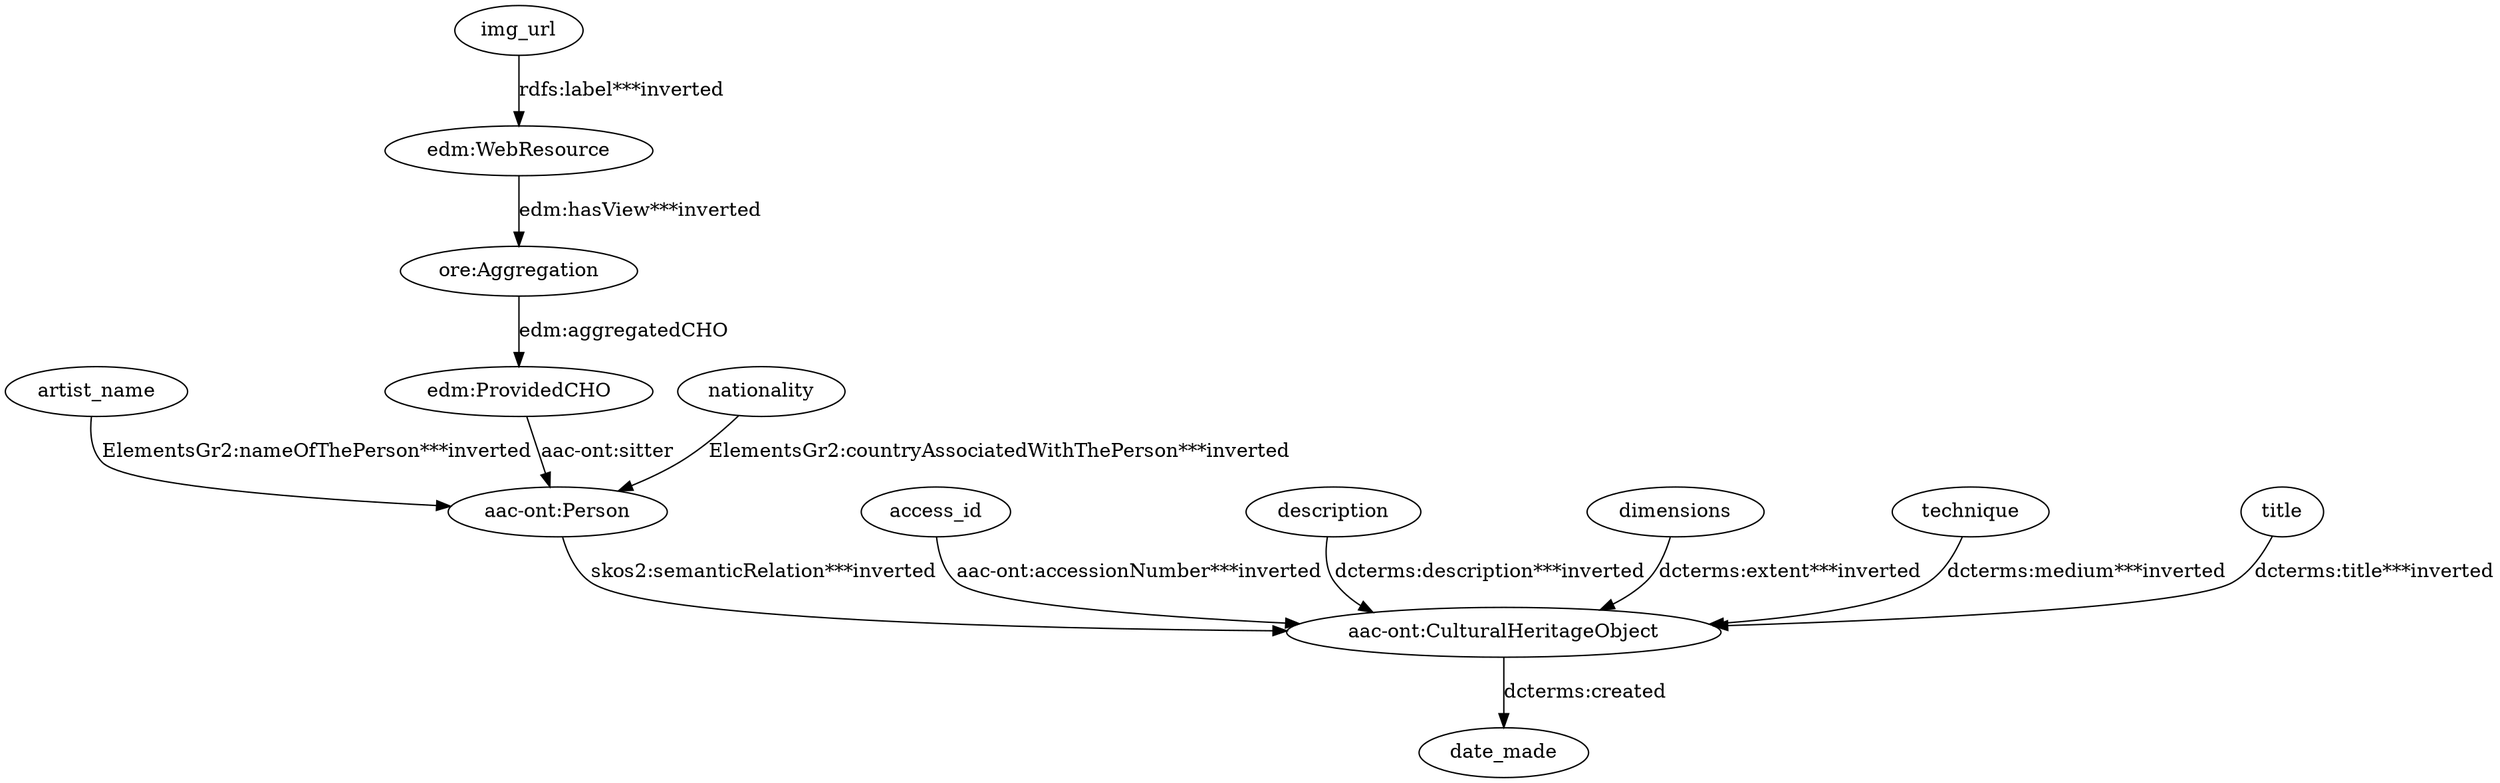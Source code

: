 digraph {
  "aac-ont:CulturalHeritageObject1" [type=class_uri,label="aac-ont:CulturalHeritageObject"]
  date_made [type=attribute_name,label=date_made]
  "aac-ont:Person1" [type=class_uri,label="aac-ont:Person"]
  access_id [type=attribute_name,label=access_id]
  artist_name [type=attribute_name,label=artist_name]
  description [type=attribute_name,label=description]
  dimensions [type=attribute_name,label=dimensions]
  "edm:ProvidedCHO" [type=class_uri,label="edm:ProvidedCHO"]
  "edm:WebResource1" [type=class_uri,label="edm:WebResource"]
  "ore:Aggregation" [type=class_uri,label="ore:Aggregation"]
  img_url [type=attribute_name,label=img_url]
  nationality [type=attribute_name,label=nationality]
  technique [type=attribute_name,label=technique]
  title [type=attribute_name,label=title]
  "aac-ont:CulturalHeritageObject1" -> date_made [label="dcterms:created",type=st_property_uri]
  "aac-ont:Person1" -> "aac-ont:CulturalHeritageObject1" [type=inherited,label="skos2:semanticRelation***inverted"]
  access_id -> "aac-ont:CulturalHeritageObject1" [type=st_property_uri,label="aac-ont:accessionNumber***inverted"]
  artist_name -> "aac-ont:Person1" [type=st_property_uri,label="ElementsGr2:nameOfThePerson***inverted"]
  description -> "aac-ont:CulturalHeritageObject1" [type=st_property_uri,label="dcterms:description***inverted"]
  dimensions -> "aac-ont:CulturalHeritageObject1" [type=st_property_uri,label="dcterms:extent***inverted"]
  "edm:ProvidedCHO" -> "aac-ont:Person1" [label="aac-ont:sitter",type=direct_property_uri]
  "edm:WebResource1" -> "ore:Aggregation" [type=direct_property_uri,label="edm:hasView***inverted"]
  img_url -> "edm:WebResource1" [type=st_property_uri,label="rdfs:label***inverted"]
  nationality -> "aac-ont:Person1" [type=st_property_uri,label="ElementsGr2:countryAssociatedWithThePerson***inverted"]
  "ore:Aggregation" -> "edm:ProvidedCHO" [label="edm:aggregatedCHO",type=direct_property_uri]
  technique -> "aac-ont:CulturalHeritageObject1" [type=st_property_uri,label="dcterms:medium***inverted"]
  title -> "aac-ont:CulturalHeritageObject1" [type=st_property_uri,label="dcterms:title***inverted"]
}
